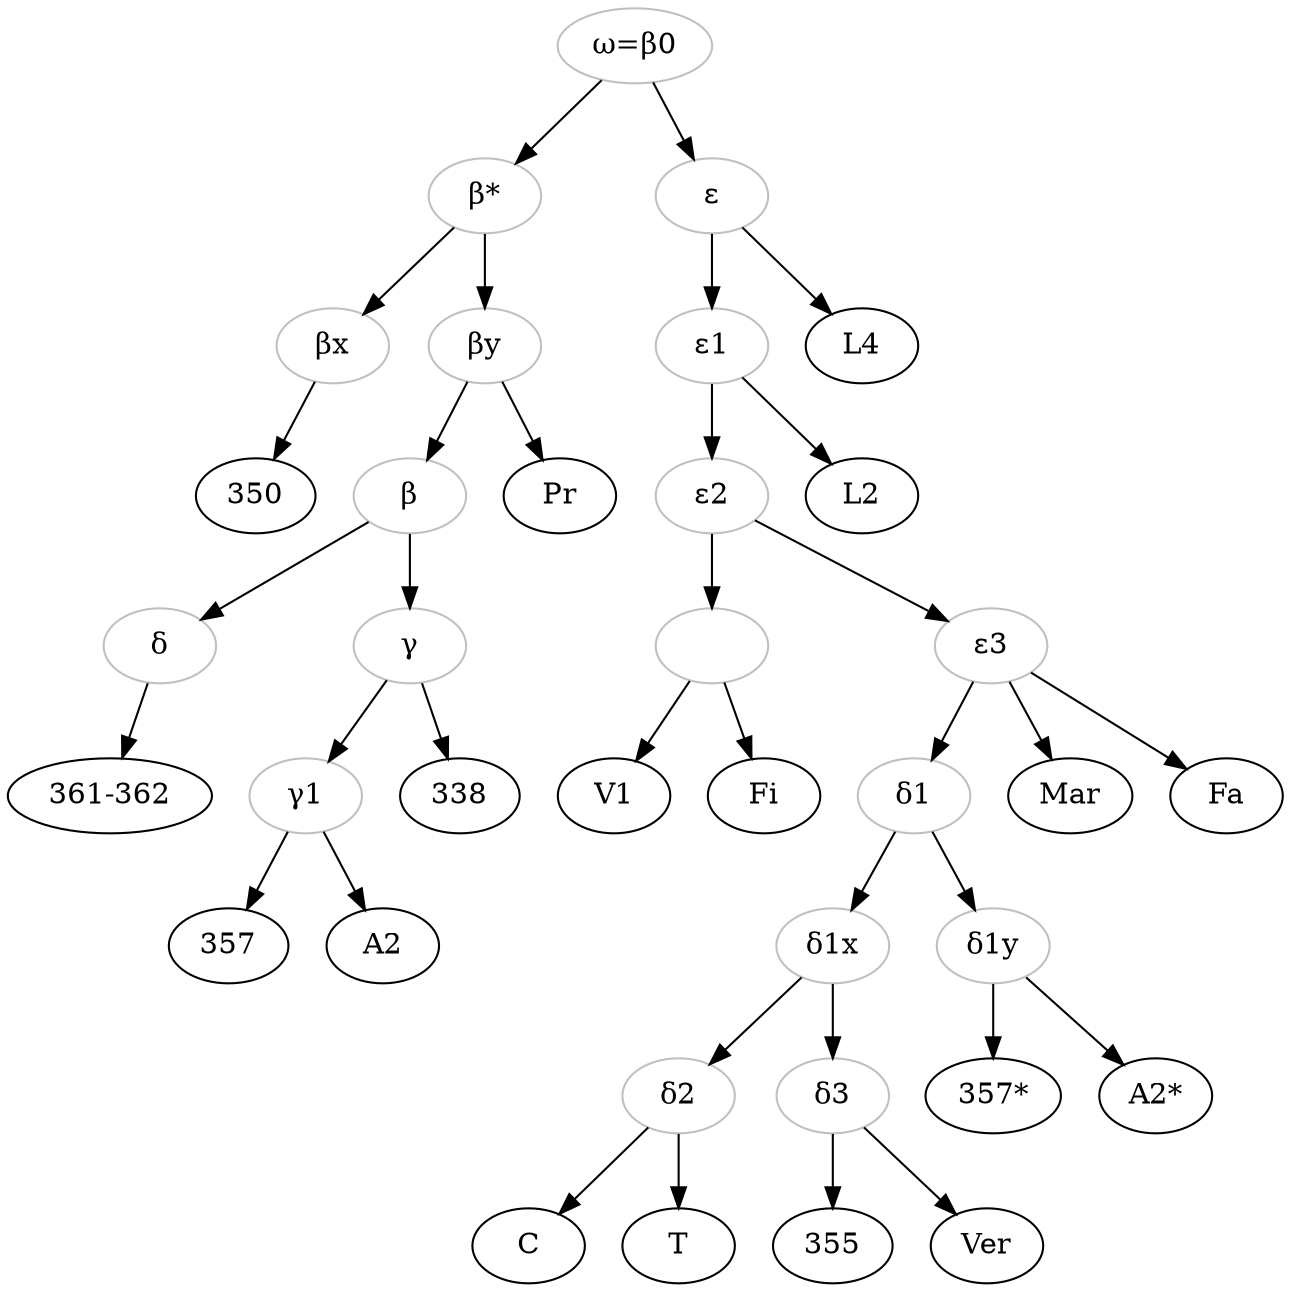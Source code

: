 digraph {
1[label="", color="grey"];
beta[label="β", color="grey"];
betaEtoile[label="β*", color="grey"];
betax[label="βx", color="grey"]
betay[label="βy", color="grey"];
delta[label="δ", color="grey"]
delta1[label="δ1", color="grey"];
delta2[label="δ2", color="grey"];
delta1x[label="δ1x", color="grey"];
delta1y[label="δ1y", color="grey"];
delta3[label="δ3", color="grey"];
epsilon[label="ε", color="grey"];
epsilon1[label="ε1", color="grey"];
epsilon2[label="ε2", color="grey"];
epsilon3[label="ε3", color="grey"];
gamma[label="γ", color="grey"];
gamma1[label="γ1", color="grey"];
omega[label="ω=β0", color="grey"];
356[label="357"]
357[label="357*"]
358[label="361-362"]
A2Etoile[label="A2*"]
omega->betaEtoile;
betaEtoile->betax;
betax->350;
betaEtoile->betay;
betay->Pr;
betay->beta;
beta->gamma;
gamma->338;
gamma->gamma1;
gamma1->356;
gamma1->A2;
beta->delta;
delta->358
omega->epsilon;
epsilon->L4;
epsilon->epsilon1;
epsilon1->L2;
epsilon1->epsilon2;
epsilon2->1;
1->V1;
1->Fi;
epsilon2->epsilon3;
epsilon3->delta1;
delta1->delta1x;
delta1x->delta2;
delta2->C;
delta2->T;
delta1x->delta3;
delta3->355;
delta3->Ver;
delta1->delta1y;
delta1y->357;
delta1y->A2Etoile;
epsilon3->Mar;
epsilon3->Fa;
}

